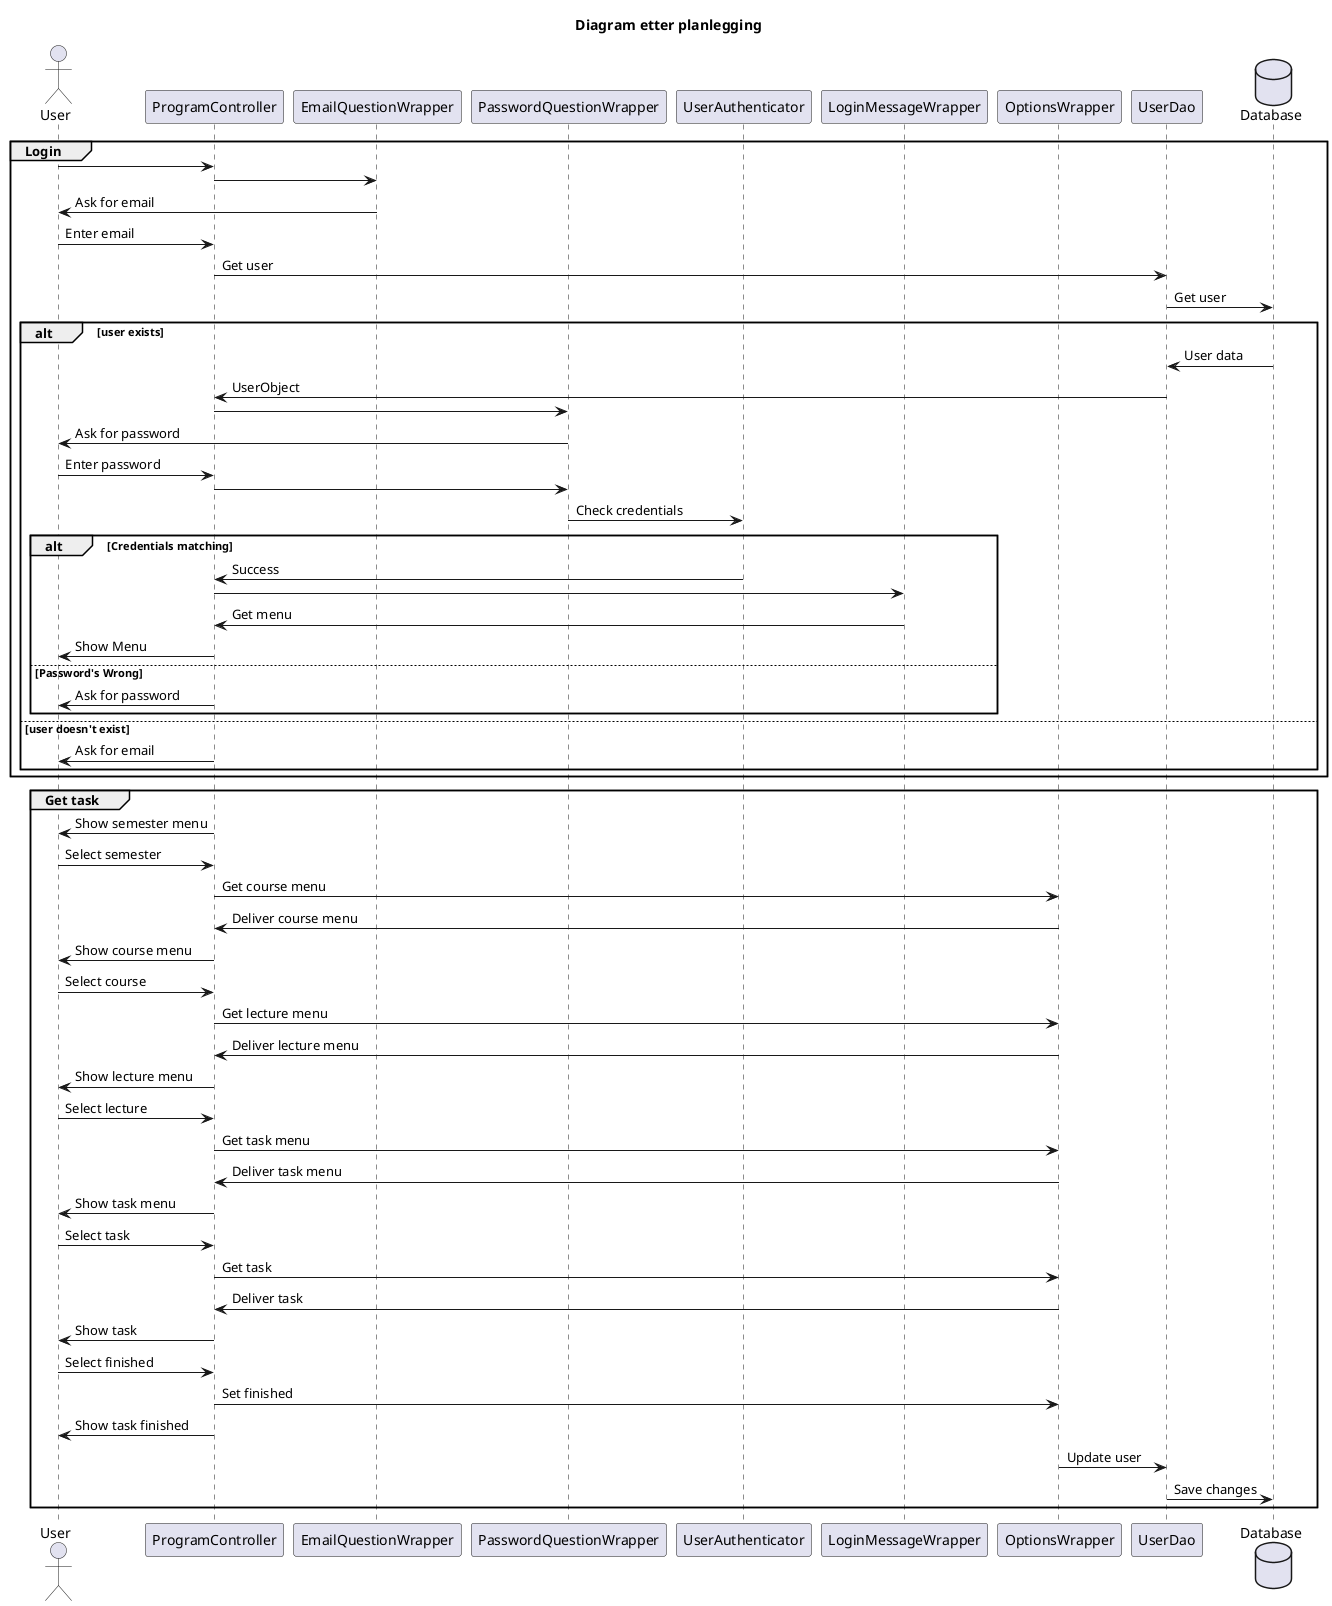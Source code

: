 ﻿@startuml
title Diagram etter planlegging

actor User
participant ProgramController
participant EmailQuestionWrapper
participant PasswordQuestionWrapper
participant UserAuthenticator
participant LoginMessageWrapper
participant OptionsWrapper

participant UserDao
database Database

group Login
	User->ProgramController
	ProgramController->EmailQuestionWrapper
	User<-EmailQuestionWrapper:Ask for email
	User->ProgramController:Enter email
	ProgramController->UserDao:Get user
	UserDao->Database:Get user
	
	alt user exists 
	UserDao<-Database:User data
	ProgramController<-UserDao:UserObject
	ProgramController->PasswordQuestionWrapper
	User<-PasswordQuestionWrapper:Ask for password
	User->ProgramController:Enter password
	ProgramController->PasswordQuestionWrapper
	PasswordQuestionWrapper->UserAuthenticator:Check credentials
	alt Credentials matching
	    ProgramController<-UserAuthenticator:Success
	    ProgramController->LoginMessageWrapper
	    ProgramController<-LoginMessageWrapper:Get menu
	    User<-ProgramController:Show Menu
    else Password's Wrong
    User<-ProgramController:Ask for password	    
	end
	else user doesn't exist 
	    User<-ProgramController:Ask for email
	end
end

group Get task
    User<-ProgramController: Show semester menu
    User->ProgramController: Select semester
    ProgramController->OptionsWrapper:Get course menu
    ProgramController<-OptionsWrapper:Deliver course menu
    User<-ProgramController:Show course menu
    User->ProgramController:Select course 
    ProgramController->OptionsWrapper:Get lecture menu
    ProgramController<-OptionsWrapper: Deliver lecture menu
    User<-ProgramController:Show lecture menu
    User->ProgramController:Select lecture
    ProgramController->OptionsWrapper:Get task menu
    ProgramController<-OptionsWrapper:Deliver task menu
    User<-ProgramController: Show task menu
    User->ProgramController: Select task
    ProgramController->OptionsWrapper:Get task
    ProgramController<-OptionsWrapper:Deliver task
    User<-ProgramController:Show task
    User->ProgramController:Select finished
    ProgramController->OptionsWrapper:Set finished
    User<-ProgramController:Show task finished
    OptionsWrapper->UserDao:Update user
    UserDao->Database:Save changes
end


@enduml